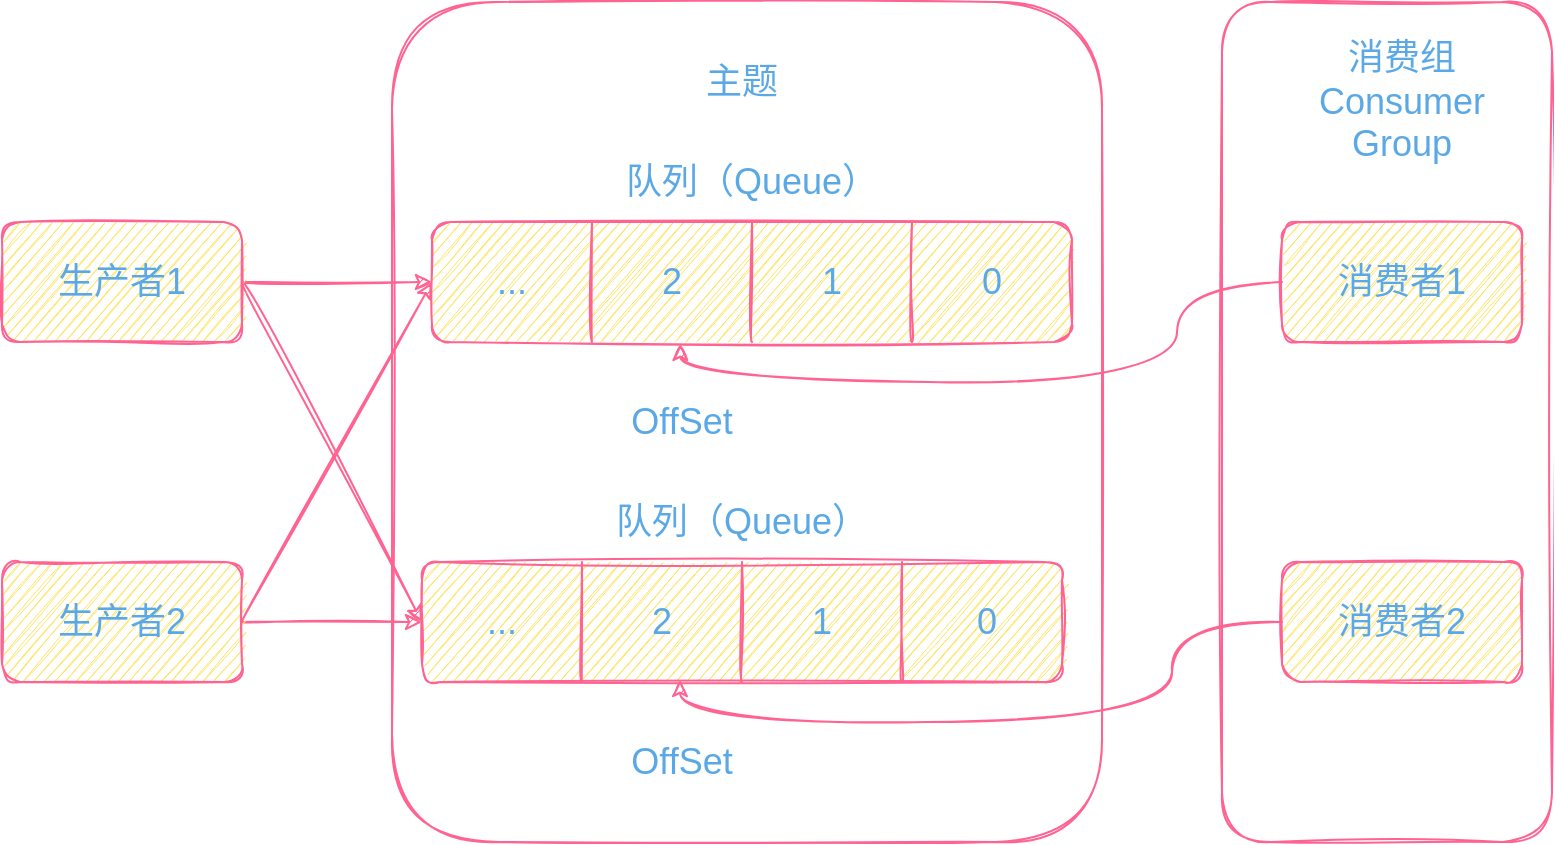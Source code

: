 <mxfile version="14.6.13" type="device"><diagram id="C5RBs43oDa-KdzZeNtuy" name="Page-1"><mxGraphModel dx="1086" dy="806" grid="1" gridSize="10" guides="1" tooltips="1" connect="1" arrows="1" fold="1" page="1" pageScale="1" pageWidth="827" pageHeight="1169" math="0" shadow="0"><root><mxCell id="WIyWlLk6GJQsqaUBKTNV-0"/><mxCell id="WIyWlLk6GJQsqaUBKTNV-1" parent="WIyWlLk6GJQsqaUBKTNV-0"/><mxCell id="csgtrybCxl6ovqaSB5CM-26" value="" style="whiteSpace=wrap;html=1;fillColor=none;fontSize=18;strokeColor=#FF6392;fontColor=#5AA9E6;sketch=1;rounded=1;" vertex="1" parent="WIyWlLk6GJQsqaUBKTNV-1"><mxGeometry x="215" y="80" width="355" height="420" as="geometry"/></mxCell><mxCell id="csgtrybCxl6ovqaSB5CM-24" value="" style="whiteSpace=wrap;html=1;fillColor=none;fontSize=18;strokeColor=#FF6392;fontColor=#5AA9E6;sketch=1;rounded=1;" vertex="1" parent="WIyWlLk6GJQsqaUBKTNV-1"><mxGeometry x="630" y="80" width="165" height="420" as="geometry"/></mxCell><mxCell id="csgtrybCxl6ovqaSB5CM-29" style="edgeStyle=orthogonalEdgeStyle;orthogonalLoop=1;jettySize=auto;html=1;entryX=0;entryY=0.5;entryDx=0;entryDy=0;fontSize=18;strokeColor=#FF6392;fontColor=#5AA9E6;sketch=1;curved=1;" edge="1" parent="WIyWlLk6GJQsqaUBKTNV-1" source="g2FKqHsQPF_EUEmXYNXZ-0" target="csgtrybCxl6ovqaSB5CM-0"><mxGeometry relative="1" as="geometry"/></mxCell><mxCell id="csgtrybCxl6ovqaSB5CM-31" style="edgeStyle=none;orthogonalLoop=1;jettySize=auto;html=1;exitX=1;exitY=0.5;exitDx=0;exitDy=0;entryX=0;entryY=0.5;entryDx=0;entryDy=0;fontSize=18;strokeColor=#FF6392;fontColor=#5AA9E6;sketch=1;curved=1;" edge="1" parent="WIyWlLk6GJQsqaUBKTNV-1" source="g2FKqHsQPF_EUEmXYNXZ-0" target="csgtrybCxl6ovqaSB5CM-11"><mxGeometry relative="1" as="geometry"/></mxCell><mxCell id="g2FKqHsQPF_EUEmXYNXZ-0" value="生产者1" style="whiteSpace=wrap;html=1;fontSize=18;fillColor=#FFE45E;strokeColor=#FF6392;fontColor=#5AA9E6;sketch=1;rounded=1;" vertex="1" parent="WIyWlLk6GJQsqaUBKTNV-1"><mxGeometry x="20" y="190" width="120" height="60" as="geometry"/></mxCell><mxCell id="csgtrybCxl6ovqaSB5CM-30" style="orthogonalLoop=1;jettySize=auto;html=1;entryX=0;entryY=0.5;entryDx=0;entryDy=0;exitX=1;exitY=0.5;exitDx=0;exitDy=0;fontSize=18;strokeColor=#FF6392;fontColor=#5AA9E6;sketch=1;curved=1;" edge="1" parent="WIyWlLk6GJQsqaUBKTNV-1" source="g2FKqHsQPF_EUEmXYNXZ-1" target="csgtrybCxl6ovqaSB5CM-0"><mxGeometry relative="1" as="geometry"/></mxCell><mxCell id="csgtrybCxl6ovqaSB5CM-32" style="edgeStyle=none;orthogonalLoop=1;jettySize=auto;html=1;exitX=1;exitY=0.5;exitDx=0;exitDy=0;entryX=0;entryY=0.5;entryDx=0;entryDy=0;fontSize=18;strokeColor=#FF6392;fontColor=#5AA9E6;sketch=1;curved=1;" edge="1" parent="WIyWlLk6GJQsqaUBKTNV-1" source="g2FKqHsQPF_EUEmXYNXZ-1" target="csgtrybCxl6ovqaSB5CM-11"><mxGeometry relative="1" as="geometry"/></mxCell><mxCell id="g2FKqHsQPF_EUEmXYNXZ-1" value="生产者2" style="whiteSpace=wrap;html=1;fontSize=18;fillColor=#FFE45E;strokeColor=#FF6392;fontColor=#5AA9E6;sketch=1;rounded=1;" vertex="1" parent="WIyWlLk6GJQsqaUBKTNV-1"><mxGeometry x="20" y="360" width="120" height="60" as="geometry"/></mxCell><mxCell id="csgtrybCxl6ovqaSB5CM-20" value="" style="group;fontSize=18;fontColor=#5AA9E6;sketch=1;rounded=1;" vertex="1" connectable="0" parent="WIyWlLk6GJQsqaUBKTNV-1"><mxGeometry x="230" y="330" width="320" height="90" as="geometry"/></mxCell><mxCell id="csgtrybCxl6ovqaSB5CM-11" value="" style="whiteSpace=wrap;html=1;fontSize=18;fillColor=#FFE45E;strokeColor=#FF6392;fontColor=#5AA9E6;sketch=1;rounded=1;" vertex="1" parent="csgtrybCxl6ovqaSB5CM-20"><mxGeometry y="30" width="320" height="60" as="geometry"/></mxCell><mxCell id="csgtrybCxl6ovqaSB5CM-12" value="队列（Queue）" style="text;html=1;strokeColor=none;fillColor=none;align=center;verticalAlign=middle;whiteSpace=wrap;fontSize=18;fontColor=#5AA9E6;sketch=1;rounded=1;" vertex="1" parent="csgtrybCxl6ovqaSB5CM-20"><mxGeometry x="90" width="140" height="20" as="geometry"/></mxCell><mxCell id="csgtrybCxl6ovqaSB5CM-13" value="" style="endArrow=none;html=1;entryX=0.25;entryY=0;entryDx=0;entryDy=0;exitX=0.25;exitY=1;exitDx=0;exitDy=0;fontSize=18;strokeColor=#FF6392;fontColor=#5AA9E6;sketch=1;curved=1;" edge="1" parent="csgtrybCxl6ovqaSB5CM-20" source="csgtrybCxl6ovqaSB5CM-11" target="csgtrybCxl6ovqaSB5CM-11"><mxGeometry width="50" height="50" relative="1" as="geometry"><mxPoint x="70" y="90" as="sourcePoint"/><mxPoint x="100" y="60" as="targetPoint"/></mxGeometry></mxCell><mxCell id="csgtrybCxl6ovqaSB5CM-14" value="" style="endArrow=none;html=1;exitX=0.5;exitY=1;exitDx=0;exitDy=0;fontSize=18;strokeColor=#FF6392;fontColor=#5AA9E6;sketch=1;curved=1;" edge="1" parent="csgtrybCxl6ovqaSB5CM-20" source="csgtrybCxl6ovqaSB5CM-11"><mxGeometry width="50" height="50" relative="1" as="geometry"><mxPoint x="90" y="100" as="sourcePoint"/><mxPoint x="160" y="30" as="targetPoint"/></mxGeometry></mxCell><mxCell id="csgtrybCxl6ovqaSB5CM-15" value="" style="endArrow=none;html=1;exitX=0.75;exitY=1;exitDx=0;exitDy=0;entryX=0.75;entryY=0;entryDx=0;entryDy=0;fontSize=18;strokeColor=#FF6392;fontColor=#5AA9E6;sketch=1;curved=1;" edge="1" parent="csgtrybCxl6ovqaSB5CM-20" source="csgtrybCxl6ovqaSB5CM-11" target="csgtrybCxl6ovqaSB5CM-11"><mxGeometry width="50" height="50" relative="1" as="geometry"><mxPoint x="170" y="100" as="sourcePoint"/><mxPoint x="170" y="40" as="targetPoint"/></mxGeometry></mxCell><mxCell id="csgtrybCxl6ovqaSB5CM-16" value="0" style="text;html=1;strokeColor=none;fillColor=none;align=center;verticalAlign=middle;whiteSpace=wrap;fontSize=18;fontColor=#5AA9E6;sketch=1;rounded=1;" vertex="1" parent="csgtrybCxl6ovqaSB5CM-20"><mxGeometry x="265" y="50" width="35" height="20" as="geometry"/></mxCell><mxCell id="csgtrybCxl6ovqaSB5CM-17" value="1" style="text;html=1;strokeColor=none;fillColor=none;align=center;verticalAlign=middle;whiteSpace=wrap;fontSize=18;fontColor=#5AA9E6;sketch=1;rounded=1;" vertex="1" parent="csgtrybCxl6ovqaSB5CM-20"><mxGeometry x="180" y="50" width="40" height="20" as="geometry"/></mxCell><mxCell id="csgtrybCxl6ovqaSB5CM-18" value="2" style="text;html=1;strokeColor=none;fillColor=none;align=center;verticalAlign=middle;whiteSpace=wrap;fontSize=18;fontColor=#5AA9E6;sketch=1;rounded=1;" vertex="1" parent="csgtrybCxl6ovqaSB5CM-20"><mxGeometry x="100" y="50" width="40" height="20" as="geometry"/></mxCell><mxCell id="csgtrybCxl6ovqaSB5CM-19" value="..." style="text;html=1;strokeColor=none;fillColor=none;align=center;verticalAlign=middle;whiteSpace=wrap;fontSize=18;fontColor=#5AA9E6;sketch=1;rounded=1;" vertex="1" parent="csgtrybCxl6ovqaSB5CM-20"><mxGeometry x="20" y="50" width="40" height="20" as="geometry"/></mxCell><mxCell id="csgtrybCxl6ovqaSB5CM-21" value="" style="group;fontSize=18;fontColor=#5AA9E6;sketch=1;rounded=1;" vertex="1" connectable="0" parent="WIyWlLk6GJQsqaUBKTNV-1"><mxGeometry x="235" y="160" width="320" height="90" as="geometry"/></mxCell><mxCell id="csgtrybCxl6ovqaSB5CM-0" value="" style="whiteSpace=wrap;html=1;fontSize=18;fillColor=#FFE45E;strokeColor=#FF6392;fontColor=#5AA9E6;sketch=1;rounded=1;" vertex="1" parent="csgtrybCxl6ovqaSB5CM-21"><mxGeometry y="30" width="320" height="60" as="geometry"/></mxCell><mxCell id="csgtrybCxl6ovqaSB5CM-1" value="队列（Queue）" style="text;html=1;strokeColor=none;fillColor=none;align=center;verticalAlign=middle;whiteSpace=wrap;fontSize=18;fontColor=#5AA9E6;sketch=1;rounded=1;" vertex="1" parent="csgtrybCxl6ovqaSB5CM-21"><mxGeometry x="90" width="140" height="20" as="geometry"/></mxCell><mxCell id="csgtrybCxl6ovqaSB5CM-4" value="" style="endArrow=none;html=1;entryX=0.25;entryY=0;entryDx=0;entryDy=0;exitX=0.25;exitY=1;exitDx=0;exitDy=0;fontSize=18;strokeColor=#FF6392;fontColor=#5AA9E6;sketch=1;curved=1;" edge="1" parent="csgtrybCxl6ovqaSB5CM-21" source="csgtrybCxl6ovqaSB5CM-0" target="csgtrybCxl6ovqaSB5CM-0"><mxGeometry width="50" height="50" relative="1" as="geometry"><mxPoint x="70" y="90" as="sourcePoint"/><mxPoint x="100" y="60" as="targetPoint"/></mxGeometry></mxCell><mxCell id="csgtrybCxl6ovqaSB5CM-5" value="" style="endArrow=none;html=1;exitX=0.5;exitY=1;exitDx=0;exitDy=0;fontSize=18;strokeColor=#FF6392;fontColor=#5AA9E6;sketch=1;curved=1;" edge="1" parent="csgtrybCxl6ovqaSB5CM-21" source="csgtrybCxl6ovqaSB5CM-0"><mxGeometry width="50" height="50" relative="1" as="geometry"><mxPoint x="90" y="100" as="sourcePoint"/><mxPoint x="160" y="30" as="targetPoint"/></mxGeometry></mxCell><mxCell id="csgtrybCxl6ovqaSB5CM-6" value="" style="endArrow=none;html=1;exitX=0.75;exitY=1;exitDx=0;exitDy=0;entryX=0.75;entryY=0;entryDx=0;entryDy=0;fontSize=18;strokeColor=#FF6392;fontColor=#5AA9E6;sketch=1;curved=1;" edge="1" parent="csgtrybCxl6ovqaSB5CM-21" source="csgtrybCxl6ovqaSB5CM-0" target="csgtrybCxl6ovqaSB5CM-0"><mxGeometry width="50" height="50" relative="1" as="geometry"><mxPoint x="170" y="100" as="sourcePoint"/><mxPoint x="170" y="40" as="targetPoint"/></mxGeometry></mxCell><mxCell id="csgtrybCxl6ovqaSB5CM-7" value="0" style="text;html=1;strokeColor=none;fillColor=none;align=center;verticalAlign=middle;whiteSpace=wrap;fontSize=18;fontColor=#5AA9E6;sketch=1;rounded=1;" vertex="1" parent="csgtrybCxl6ovqaSB5CM-21"><mxGeometry x="260" y="50" width="40" height="20" as="geometry"/></mxCell><mxCell id="csgtrybCxl6ovqaSB5CM-8" value="1" style="text;html=1;strokeColor=none;fillColor=none;align=center;verticalAlign=middle;whiteSpace=wrap;fontSize=18;fontColor=#5AA9E6;sketch=1;rounded=1;" vertex="1" parent="csgtrybCxl6ovqaSB5CM-21"><mxGeometry x="180" y="50" width="40" height="20" as="geometry"/></mxCell><mxCell id="csgtrybCxl6ovqaSB5CM-9" value="2" style="text;html=1;strokeColor=none;fillColor=none;align=center;verticalAlign=middle;whiteSpace=wrap;fontSize=18;fontColor=#5AA9E6;sketch=1;rounded=1;" vertex="1" parent="csgtrybCxl6ovqaSB5CM-21"><mxGeometry x="100" y="50" width="40" height="20" as="geometry"/></mxCell><mxCell id="csgtrybCxl6ovqaSB5CM-10" value="..." style="text;html=1;strokeColor=none;fillColor=none;align=center;verticalAlign=middle;whiteSpace=wrap;fontSize=18;fontColor=#5AA9E6;sketch=1;rounded=1;" vertex="1" parent="csgtrybCxl6ovqaSB5CM-21"><mxGeometry x="20" y="50" width="40" height="20" as="geometry"/></mxCell><mxCell id="csgtrybCxl6ovqaSB5CM-33" style="edgeStyle=orthogonalEdgeStyle;orthogonalLoop=1;jettySize=auto;html=1;entryX=0.388;entryY=1.017;entryDx=0;entryDy=0;entryPerimeter=0;fontSize=18;strokeColor=#FF6392;fontColor=#5AA9E6;sketch=1;curved=1;" edge="1" parent="WIyWlLk6GJQsqaUBKTNV-1" source="csgtrybCxl6ovqaSB5CM-22" target="csgtrybCxl6ovqaSB5CM-0"><mxGeometry relative="1" as="geometry"/></mxCell><mxCell id="csgtrybCxl6ovqaSB5CM-22" value="消费者1" style="whiteSpace=wrap;html=1;fontSize=18;fillColor=#FFE45E;strokeColor=#FF6392;fontColor=#5AA9E6;sketch=1;rounded=1;" vertex="1" parent="WIyWlLk6GJQsqaUBKTNV-1"><mxGeometry x="660" y="190" width="120" height="60" as="geometry"/></mxCell><mxCell id="csgtrybCxl6ovqaSB5CM-37" style="edgeStyle=orthogonalEdgeStyle;orthogonalLoop=1;jettySize=auto;html=1;exitX=0;exitY=0.5;exitDx=0;exitDy=0;entryX=0.403;entryY=0.983;entryDx=0;entryDy=0;entryPerimeter=0;fontSize=18;strokeColor=#FF6392;fontColor=#5AA9E6;sketch=1;curved=1;" edge="1" parent="WIyWlLk6GJQsqaUBKTNV-1" source="csgtrybCxl6ovqaSB5CM-23" target="csgtrybCxl6ovqaSB5CM-11"><mxGeometry relative="1" as="geometry"/></mxCell><mxCell id="csgtrybCxl6ovqaSB5CM-23" value="消费者2" style="whiteSpace=wrap;html=1;fontSize=18;fillColor=#FFE45E;strokeColor=#FF6392;fontColor=#5AA9E6;sketch=1;rounded=1;" vertex="1" parent="WIyWlLk6GJQsqaUBKTNV-1"><mxGeometry x="660" y="360" width="120" height="60" as="geometry"/></mxCell><mxCell id="csgtrybCxl6ovqaSB5CM-25" value="消费组&lt;br style=&quot;font-size: 18px;&quot;&gt;Consumer Group" style="text;html=1;strokeColor=none;fillColor=none;align=center;verticalAlign=middle;whiteSpace=wrap;fontSize=18;fontColor=#5AA9E6;sketch=1;rounded=1;" vertex="1" parent="WIyWlLk6GJQsqaUBKTNV-1"><mxGeometry x="655" y="110" width="130" height="40" as="geometry"/></mxCell><mxCell id="csgtrybCxl6ovqaSB5CM-27" value="主题" style="text;html=1;strokeColor=none;fillColor=none;align=center;verticalAlign=middle;whiteSpace=wrap;fontSize=18;fontColor=#5AA9E6;sketch=1;rounded=1;" vertex="1" parent="WIyWlLk6GJQsqaUBKTNV-1"><mxGeometry x="370" y="110" width="40" height="20" as="geometry"/></mxCell><mxCell id="csgtrybCxl6ovqaSB5CM-35" value="OffSet" style="text;html=1;strokeColor=none;fillColor=none;align=center;verticalAlign=middle;whiteSpace=wrap;fontSize=18;fontColor=#5AA9E6;sketch=1;rounded=1;" vertex="1" parent="WIyWlLk6GJQsqaUBKTNV-1"><mxGeometry x="340" y="280" width="40" height="20" as="geometry"/></mxCell><mxCell id="csgtrybCxl6ovqaSB5CM-38" value="OffSet" style="text;html=1;strokeColor=none;fillColor=none;align=center;verticalAlign=middle;whiteSpace=wrap;fontSize=18;fontColor=#5AA9E6;sketch=1;rounded=1;" vertex="1" parent="WIyWlLk6GJQsqaUBKTNV-1"><mxGeometry x="340" y="450" width="40" height="20" as="geometry"/></mxCell></root></mxGraphModel></diagram></mxfile>